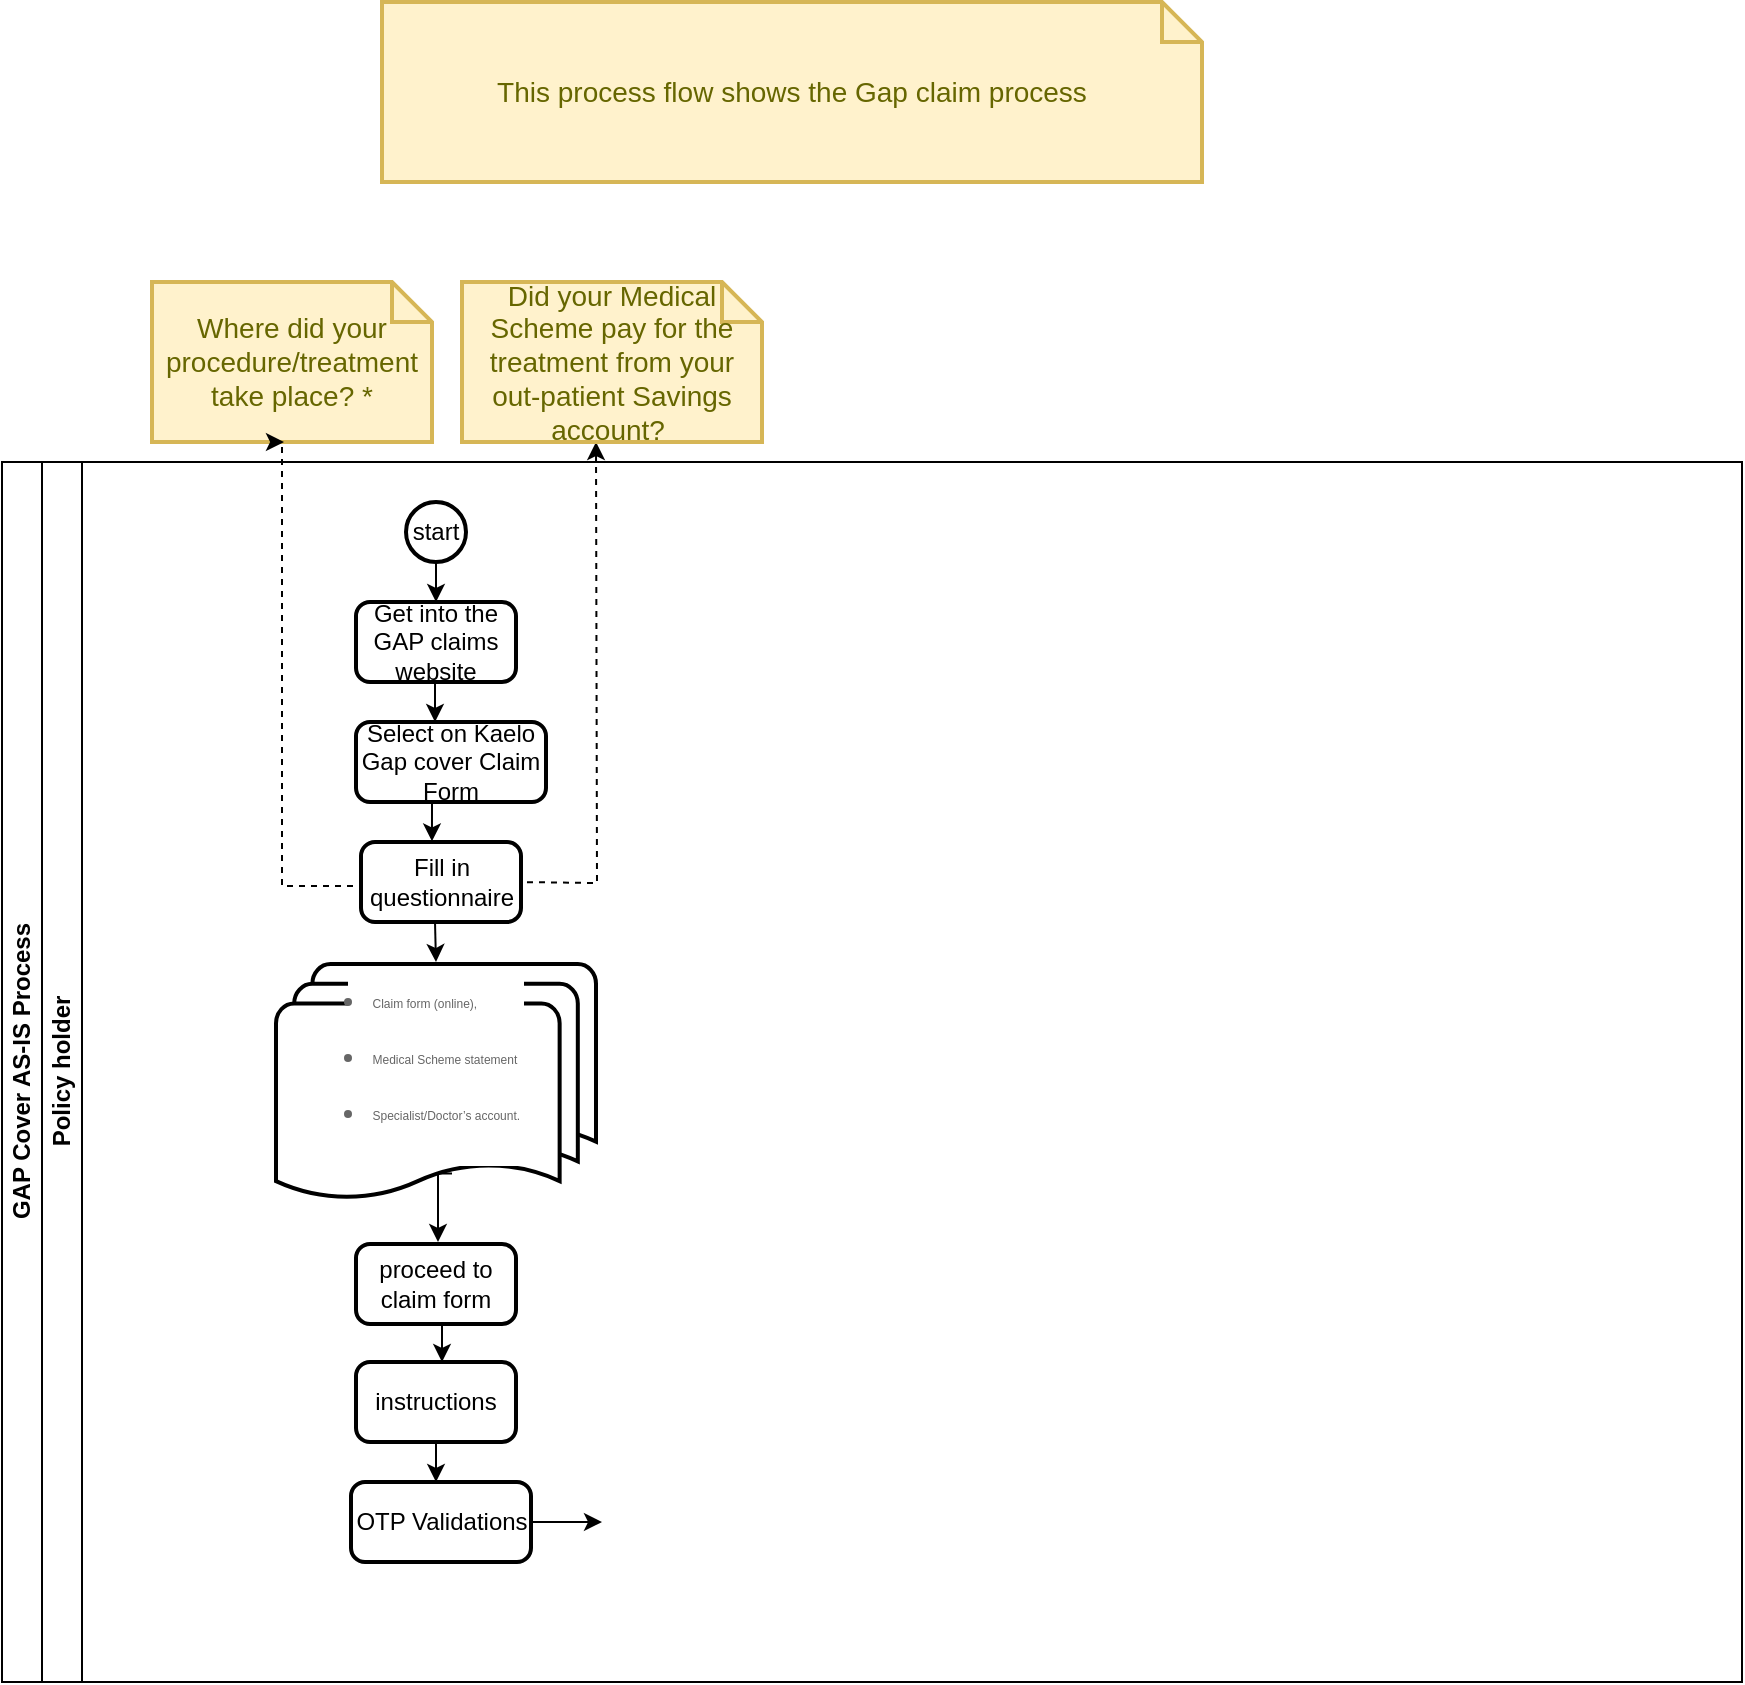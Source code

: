 <mxfile version="26.0.14">
  <diagram id="prtHgNgQTEPvFCAcTncT" name="Page-1">
    <mxGraphModel dx="1621" dy="1623" grid="1" gridSize="10" guides="1" tooltips="1" connect="1" arrows="1" fold="1" page="1" pageScale="1" pageWidth="827" pageHeight="1169" math="0" shadow="0">
      <root>
        <mxCell id="0" />
        <mxCell id="1" parent="0" />
        <mxCell id="dNxyNK7c78bLwvsdeMH5-19" value="GAP Cover AS-IS Process" style="swimlane;html=1;childLayout=stackLayout;resizeParent=1;resizeParentMax=0;horizontal=0;startSize=20;horizontalStack=0;" parent="1" vertex="1">
          <mxGeometry x="-50" y="-60" width="870" height="610" as="geometry" />
        </mxCell>
        <mxCell id="dNxyNK7c78bLwvsdeMH5-20" value="Policy holder" style="swimlane;html=1;startSize=20;horizontal=0;" parent="dNxyNK7c78bLwvsdeMH5-19" vertex="1">
          <mxGeometry x="20" width="850" height="610" as="geometry" />
        </mxCell>
        <mxCell id="fStYFmQE0zEDD6l3FMH6-3" style="edgeStyle=orthogonalEdgeStyle;rounded=0;orthogonalLoop=1;jettySize=auto;html=1;exitX=0.5;exitY=1;exitDx=0;exitDy=0;exitPerimeter=0;" edge="1" parent="dNxyNK7c78bLwvsdeMH5-20" source="fStYFmQE0zEDD6l3FMH6-2">
          <mxGeometry relative="1" as="geometry">
            <mxPoint x="197" y="70" as="targetPoint" />
          </mxGeometry>
        </mxCell>
        <mxCell id="fStYFmQE0zEDD6l3FMH6-2" value="start" style="strokeWidth=2;html=1;shape=mxgraph.flowchart.start_2;whiteSpace=wrap;" vertex="1" parent="dNxyNK7c78bLwvsdeMH5-20">
          <mxGeometry x="182" y="20" width="30" height="30" as="geometry" />
        </mxCell>
        <mxCell id="fStYFmQE0zEDD6l3FMH6-10" style="edgeStyle=orthogonalEdgeStyle;rounded=0;orthogonalLoop=1;jettySize=auto;html=1;exitX=0.5;exitY=1;exitDx=0;exitDy=0;entryX=0.5;entryY=0;entryDx=0;entryDy=0;" edge="1" parent="dNxyNK7c78bLwvsdeMH5-20">
          <mxGeometry relative="1" as="geometry">
            <mxPoint x="189" y="110" as="sourcePoint" />
            <mxPoint x="196.5" y="130" as="targetPoint" />
          </mxGeometry>
        </mxCell>
        <mxCell id="fStYFmQE0zEDD6l3FMH6-4" value="Get into the GAP claims website" style="rounded=1;whiteSpace=wrap;html=1;absoluteArcSize=1;arcSize=14;strokeWidth=2;" vertex="1" parent="dNxyNK7c78bLwvsdeMH5-20">
          <mxGeometry x="157" y="70" width="80" height="40" as="geometry" />
        </mxCell>
        <mxCell id="fStYFmQE0zEDD6l3FMH6-7" value="Select on Kaelo Gap cover Claim Form" style="rounded=1;whiteSpace=wrap;html=1;absoluteArcSize=1;arcSize=14;strokeWidth=2;" vertex="1" parent="dNxyNK7c78bLwvsdeMH5-20">
          <mxGeometry x="157" y="130" width="95" height="40" as="geometry" />
        </mxCell>
        <mxCell id="fStYFmQE0zEDD6l3FMH6-14" style="edgeStyle=orthogonalEdgeStyle;rounded=0;orthogonalLoop=1;jettySize=auto;html=1;exitX=0.5;exitY=1;exitDx=0;exitDy=0;" edge="1" parent="dNxyNK7c78bLwvsdeMH5-20">
          <mxGeometry relative="1" as="geometry">
            <mxPoint x="197" y="250" as="targetPoint" />
            <mxPoint x="196.5" y="230" as="sourcePoint" />
          </mxGeometry>
        </mxCell>
        <mxCell id="fStYFmQE0zEDD6l3FMH6-23" style="edgeStyle=orthogonalEdgeStyle;rounded=0;orthogonalLoop=1;jettySize=auto;html=1;exitX=1;exitY=0.5;exitDx=0;exitDy=0;dashed=1;" edge="1" parent="dNxyNK7c78bLwvsdeMH5-20">
          <mxGeometry relative="1" as="geometry">
            <mxPoint x="277" y="-10" as="targetPoint" />
            <mxPoint x="236.5" y="210" as="sourcePoint" />
          </mxGeometry>
        </mxCell>
        <mxCell id="fStYFmQE0zEDD6l3FMH6-12" value="Fill in questionnaire" style="rounded=1;whiteSpace=wrap;html=1;absoluteArcSize=1;arcSize=14;strokeWidth=2;" vertex="1" parent="dNxyNK7c78bLwvsdeMH5-20">
          <mxGeometry x="159.5" y="190" width="80" height="40" as="geometry" />
        </mxCell>
        <mxCell id="fStYFmQE0zEDD6l3FMH6-15" style="edgeStyle=orthogonalEdgeStyle;rounded=0;orthogonalLoop=1;jettySize=auto;html=1;exitX=0.5;exitY=1;exitDx=0;exitDy=0;entryX=0.606;entryY=-0.008;entryDx=0;entryDy=0;entryPerimeter=0;" edge="1" parent="dNxyNK7c78bLwvsdeMH5-20">
          <mxGeometry relative="1" as="geometry">
            <mxPoint x="191.5" y="170" as="sourcePoint" />
            <mxPoint x="194.98" y="189.68" as="targetPoint" />
          </mxGeometry>
        </mxCell>
        <mxCell id="fStYFmQE0zEDD6l3FMH6-27" style="edgeStyle=orthogonalEdgeStyle;rounded=0;orthogonalLoop=1;jettySize=auto;html=1;exitX=0.5;exitY=0.88;exitDx=0;exitDy=0;exitPerimeter=0;" edge="1" parent="dNxyNK7c78bLwvsdeMH5-20">
          <mxGeometry relative="1" as="geometry">
            <mxPoint x="198" y="390" as="targetPoint" />
            <mxPoint x="205" y="355.72" as="sourcePoint" />
          </mxGeometry>
        </mxCell>
        <mxCell id="fStYFmQE0zEDD6l3FMH6-26" value="&lt;ul style=&quot;box-sizing: border-box; margin: 0px; padding: 0px 0px 1em 1em; border: 0px; outline: 0px; text-size-adjust: 100%; vertical-align: baseline; background: rgb(255, 255, 255); list-style: disc; line-height: 26px; color: rgb(102, 102, 102); font-family: Arial, &amp;quot;Lucida Sans Unicode&amp;quot;, Tahoma, sans-serif; font-style: normal; font-variant-ligatures: normal; font-variant-caps: normal; font-weight: 500; letter-spacing: normal; orphans: 2; text-align: left; text-indent: 0px; text-transform: none; widows: 2; word-spacing: 0px; -webkit-text-stroke-width: 0px; white-space: normal; text-decoration-thickness: initial; text-decoration-style: initial; text-decoration-color: initial;&quot;&gt;&lt;li style=&quot;box-sizing: border-box; margin: 0px; padding: 0px; border: 0px; outline: 0px; text-size-adjust: 100%; vertical-align: baseline; background: transparent;&quot;&gt;&lt;font style=&quot;font-size: 6px;&quot;&gt;Claim form (online),&lt;/font&gt;&lt;/li&gt;&lt;li style=&quot;box-sizing: border-box; margin: 0px; padding: 0px; border: 0px; outline: 0px; text-size-adjust: 100%; vertical-align: baseline; background: transparent;&quot;&gt;&lt;font style=&quot;font-size: 6px;&quot;&gt;Medical Scheme statement&lt;/font&gt;&lt;/li&gt;&lt;li style=&quot;box-sizing: border-box; margin: 0px; padding: 0px; border: 0px; outline: 0px; text-size-adjust: 100%; vertical-align: baseline; background: transparent;&quot;&gt;&lt;font style=&quot;font-size: 6px;&quot;&gt;Specialist/Doctor’s account.&lt;font style=&quot;&quot;&gt;&amp;nbsp;&lt;/font&gt;&lt;/font&gt;&lt;/li&gt;&lt;/ul&gt;&lt;div&gt;&lt;br&gt;&lt;/div&gt;" style="strokeWidth=2;html=1;shape=mxgraph.flowchart.multi-document;whiteSpace=wrap;" vertex="1" parent="dNxyNK7c78bLwvsdeMH5-20">
          <mxGeometry x="117" y="251" width="160" height="119" as="geometry" />
        </mxCell>
        <mxCell id="fStYFmQE0zEDD6l3FMH6-29" style="edgeStyle=orthogonalEdgeStyle;rounded=0;orthogonalLoop=1;jettySize=auto;html=1;exitX=0.5;exitY=1;exitDx=0;exitDy=0;" edge="1" parent="dNxyNK7c78bLwvsdeMH5-20" source="fStYFmQE0zEDD6l3FMH6-28">
          <mxGeometry relative="1" as="geometry">
            <mxPoint x="200" y="450" as="targetPoint" />
          </mxGeometry>
        </mxCell>
        <mxCell id="fStYFmQE0zEDD6l3FMH6-28" value="proceed to claim form" style="rounded=1;whiteSpace=wrap;html=1;absoluteArcSize=1;arcSize=14;strokeWidth=2;" vertex="1" parent="dNxyNK7c78bLwvsdeMH5-20">
          <mxGeometry x="157" y="391" width="80" height="40" as="geometry" />
        </mxCell>
        <mxCell id="fStYFmQE0zEDD6l3FMH6-31" style="edgeStyle=orthogonalEdgeStyle;rounded=0;orthogonalLoop=1;jettySize=auto;html=1;exitX=0.5;exitY=1;exitDx=0;exitDy=0;" edge="1" parent="dNxyNK7c78bLwvsdeMH5-20" source="fStYFmQE0zEDD6l3FMH6-30">
          <mxGeometry relative="1" as="geometry">
            <mxPoint x="197" y="510" as="targetPoint" />
          </mxGeometry>
        </mxCell>
        <mxCell id="fStYFmQE0zEDD6l3FMH6-30" value="instructions" style="rounded=1;whiteSpace=wrap;html=1;absoluteArcSize=1;arcSize=14;strokeWidth=2;" vertex="1" parent="dNxyNK7c78bLwvsdeMH5-20">
          <mxGeometry x="157" y="450" width="80" height="40" as="geometry" />
        </mxCell>
        <mxCell id="fStYFmQE0zEDD6l3FMH6-33" style="edgeStyle=orthogonalEdgeStyle;rounded=0;orthogonalLoop=1;jettySize=auto;html=1;exitX=1;exitY=0.5;exitDx=0;exitDy=0;" edge="1" parent="dNxyNK7c78bLwvsdeMH5-20" source="fStYFmQE0zEDD6l3FMH6-32">
          <mxGeometry relative="1" as="geometry">
            <mxPoint x="280" y="530" as="targetPoint" />
          </mxGeometry>
        </mxCell>
        <mxCell id="fStYFmQE0zEDD6l3FMH6-32" value="OTP Validations" style="rounded=1;whiteSpace=wrap;html=1;absoluteArcSize=1;arcSize=14;strokeWidth=2;" vertex="1" parent="dNxyNK7c78bLwvsdeMH5-20">
          <mxGeometry x="154.5" y="510" width="90" height="40" as="geometry" />
        </mxCell>
        <mxCell id="fStYFmQE0zEDD6l3FMH6-1" value="This process flow shows the Gap claim process" style="shape=note;strokeWidth=2;fontSize=14;size=20;whiteSpace=wrap;html=1;fillColor=#fff2cc;strokeColor=#d6b656;fontColor=#666600;" vertex="1" parent="1">
          <mxGeometry x="140" y="-290" width="410" height="90" as="geometry" />
        </mxCell>
        <mxCell id="fStYFmQE0zEDD6l3FMH6-22" value="Where did your procedure/treatment take place? *" style="shape=note;strokeWidth=2;fontSize=14;size=20;whiteSpace=wrap;html=1;fillColor=#fff2cc;strokeColor=#d6b656;fontColor=#666600;" vertex="1" parent="1">
          <mxGeometry x="25" y="-150" width="140" height="80" as="geometry" />
        </mxCell>
        <mxCell id="fStYFmQE0zEDD6l3FMH6-21" style="edgeStyle=orthogonalEdgeStyle;rounded=0;orthogonalLoop=1;jettySize=auto;html=1;exitX=0;exitY=0.5;exitDx=0;exitDy=0;dashed=1;" edge="1" parent="1" source="fStYFmQE0zEDD6l3FMH6-12">
          <mxGeometry relative="1" as="geometry">
            <mxPoint x="91" y="-70" as="targetPoint" />
            <mxPoint x="119.5" y="152" as="sourcePoint" />
            <Array as="points">
              <mxPoint x="130" y="152" />
              <mxPoint x="90" y="152" />
            </Array>
          </mxGeometry>
        </mxCell>
        <mxCell id="fStYFmQE0zEDD6l3FMH6-24" value="&lt;div&gt;&lt;br&gt;&lt;/div&gt;&lt;div&gt;Did your Medical Scheme pay for the treatment from your out-patient Savings account?&amp;nbsp;&lt;/div&gt;&lt;div&gt;&lt;br&gt;&lt;/div&gt;" style="shape=note;strokeWidth=2;fontSize=14;size=20;whiteSpace=wrap;html=1;fillColor=#fff2cc;strokeColor=#d6b656;fontColor=#666600;" vertex="1" parent="1">
          <mxGeometry x="180" y="-150" width="150" height="80" as="geometry" />
        </mxCell>
      </root>
    </mxGraphModel>
  </diagram>
</mxfile>
